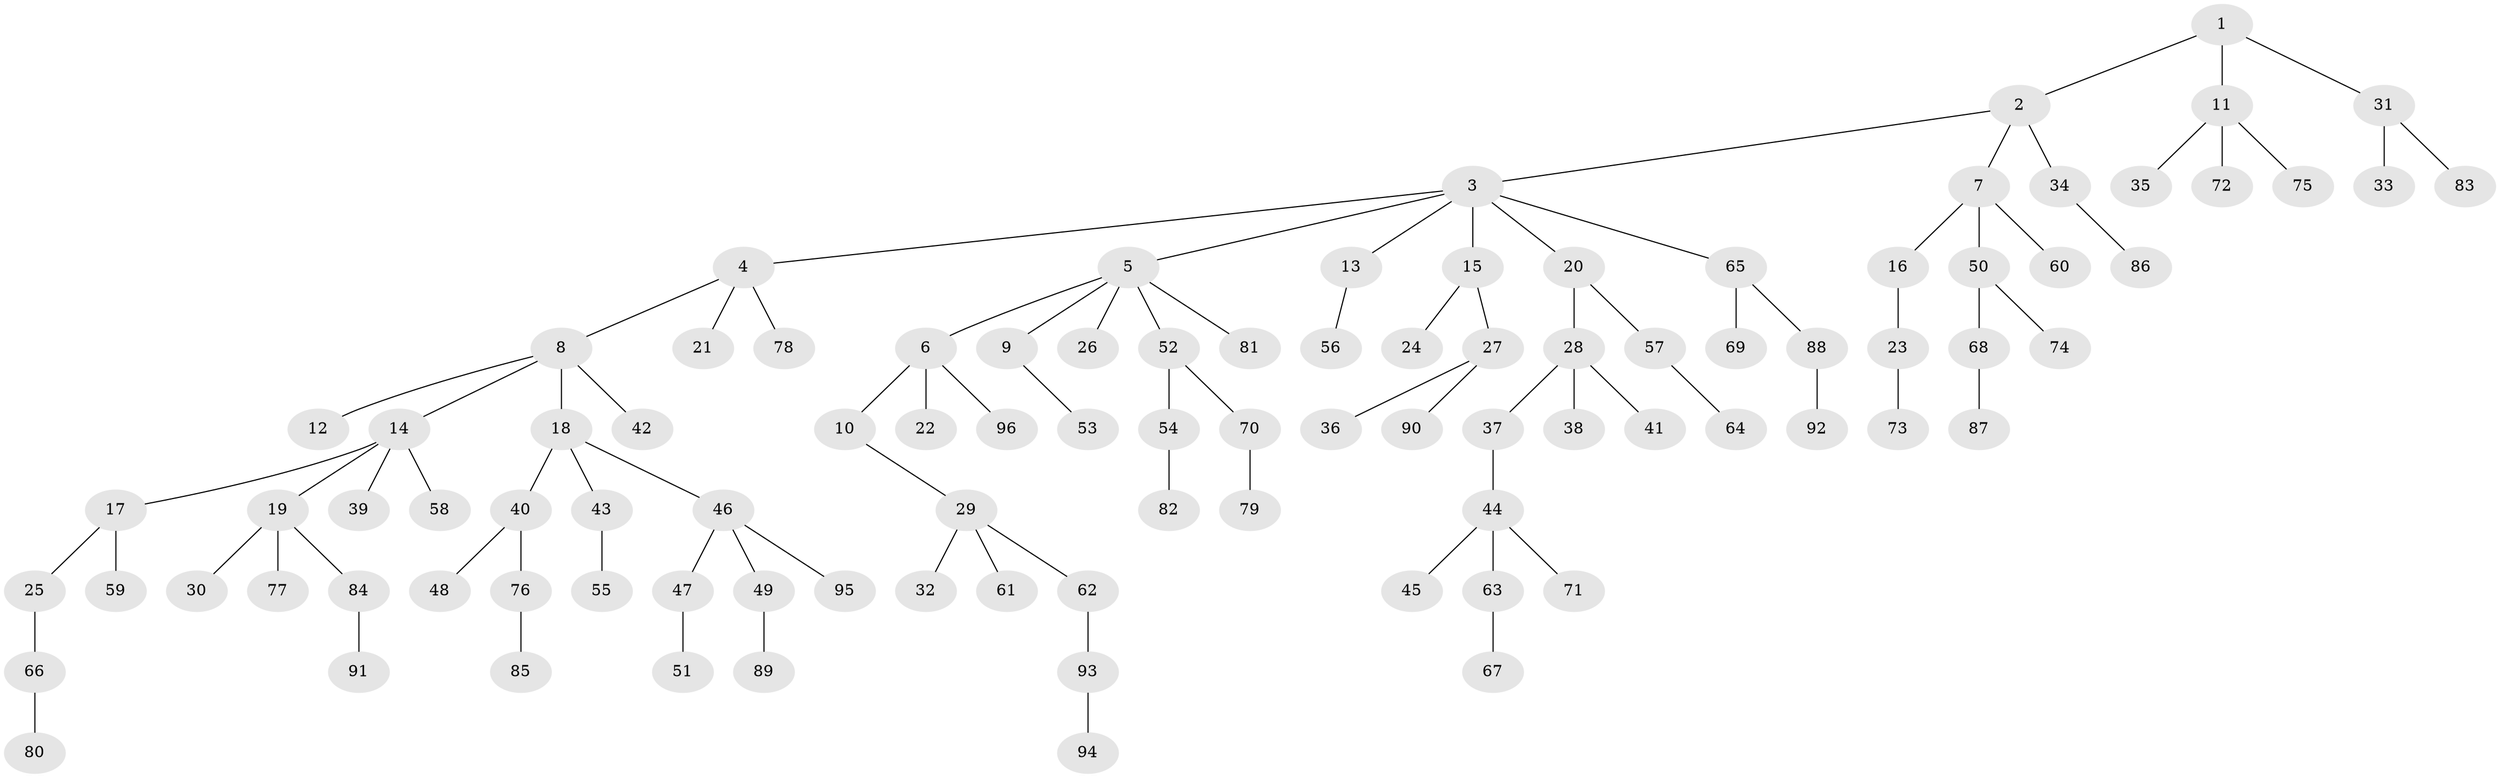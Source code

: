 // coarse degree distribution, {3: 0.1896551724137931, 4: 0.06896551724137931, 7: 0.017241379310344827, 5: 0.017241379310344827, 1: 0.5, 2: 0.20689655172413793}
// Generated by graph-tools (version 1.1) at 2025/51/03/04/25 22:51:36]
// undirected, 96 vertices, 95 edges
graph export_dot {
  node [color=gray90,style=filled];
  1;
  2;
  3;
  4;
  5;
  6;
  7;
  8;
  9;
  10;
  11;
  12;
  13;
  14;
  15;
  16;
  17;
  18;
  19;
  20;
  21;
  22;
  23;
  24;
  25;
  26;
  27;
  28;
  29;
  30;
  31;
  32;
  33;
  34;
  35;
  36;
  37;
  38;
  39;
  40;
  41;
  42;
  43;
  44;
  45;
  46;
  47;
  48;
  49;
  50;
  51;
  52;
  53;
  54;
  55;
  56;
  57;
  58;
  59;
  60;
  61;
  62;
  63;
  64;
  65;
  66;
  67;
  68;
  69;
  70;
  71;
  72;
  73;
  74;
  75;
  76;
  77;
  78;
  79;
  80;
  81;
  82;
  83;
  84;
  85;
  86;
  87;
  88;
  89;
  90;
  91;
  92;
  93;
  94;
  95;
  96;
  1 -- 2;
  1 -- 11;
  1 -- 31;
  2 -- 3;
  2 -- 7;
  2 -- 34;
  3 -- 4;
  3 -- 5;
  3 -- 13;
  3 -- 15;
  3 -- 20;
  3 -- 65;
  4 -- 8;
  4 -- 21;
  4 -- 78;
  5 -- 6;
  5 -- 9;
  5 -- 26;
  5 -- 52;
  5 -- 81;
  6 -- 10;
  6 -- 22;
  6 -- 96;
  7 -- 16;
  7 -- 50;
  7 -- 60;
  8 -- 12;
  8 -- 14;
  8 -- 18;
  8 -- 42;
  9 -- 53;
  10 -- 29;
  11 -- 35;
  11 -- 72;
  11 -- 75;
  13 -- 56;
  14 -- 17;
  14 -- 19;
  14 -- 39;
  14 -- 58;
  15 -- 24;
  15 -- 27;
  16 -- 23;
  17 -- 25;
  17 -- 59;
  18 -- 40;
  18 -- 43;
  18 -- 46;
  19 -- 30;
  19 -- 77;
  19 -- 84;
  20 -- 28;
  20 -- 57;
  23 -- 73;
  25 -- 66;
  27 -- 36;
  27 -- 90;
  28 -- 37;
  28 -- 38;
  28 -- 41;
  29 -- 32;
  29 -- 61;
  29 -- 62;
  31 -- 33;
  31 -- 83;
  34 -- 86;
  37 -- 44;
  40 -- 48;
  40 -- 76;
  43 -- 55;
  44 -- 45;
  44 -- 63;
  44 -- 71;
  46 -- 47;
  46 -- 49;
  46 -- 95;
  47 -- 51;
  49 -- 89;
  50 -- 68;
  50 -- 74;
  52 -- 54;
  52 -- 70;
  54 -- 82;
  57 -- 64;
  62 -- 93;
  63 -- 67;
  65 -- 69;
  65 -- 88;
  66 -- 80;
  68 -- 87;
  70 -- 79;
  76 -- 85;
  84 -- 91;
  88 -- 92;
  93 -- 94;
}
